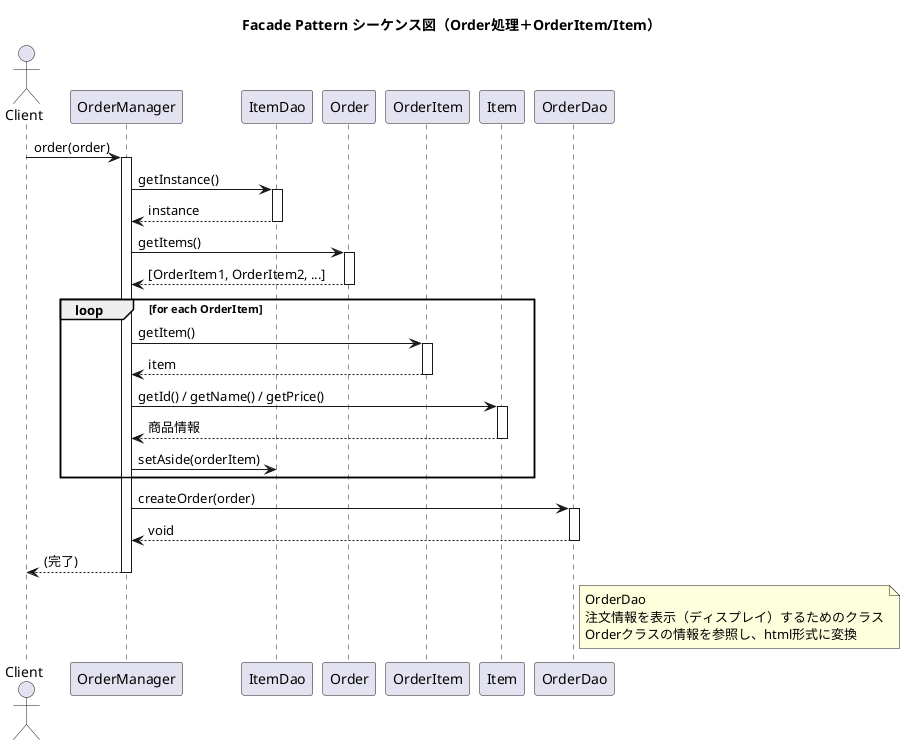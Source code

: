 @startuml facadeSequenceDiagramDetailed
title Facade Pattern シーケンス図（Order処理＋OrderItem/Item）

actor Client
participant OrderManager
participant ItemDao
participant Order
participant OrderItem
participant Item
participant OrderDao

Client -> OrderManager : order(order)
activate OrderManager

OrderManager -> ItemDao : getInstance()
activate ItemDao
OrderManager <-- ItemDao : instance
deactivate ItemDao

OrderManager -> Order : getItems()
activate Order
Order --> OrderManager : [OrderItem1, OrderItem2, ...]
deactivate Order

loop for each OrderItem
  OrderManager -> OrderItem : getItem()
  activate OrderItem
  OrderItem --> OrderManager : item
  deactivate OrderItem

  OrderManager -> Item : getId() / getName() / getPrice()
  activate Item
  Item --> OrderManager : 商品情報
  deactivate Item

  OrderManager -> ItemDao : setAside(orderItem)
end

OrderManager -> OrderDao : createOrder(order)
activate OrderDao
OrderDao --> OrderManager : void
deactivate OrderDao

OrderManager --> Client : (完了)
deactivate OrderManager

note right of OrderDao
OrderDao
注文情報を表示（ディスプレイ）するためのクラス
Orderクラスの情報を参照し、html形式に変換
end note
@enduml
